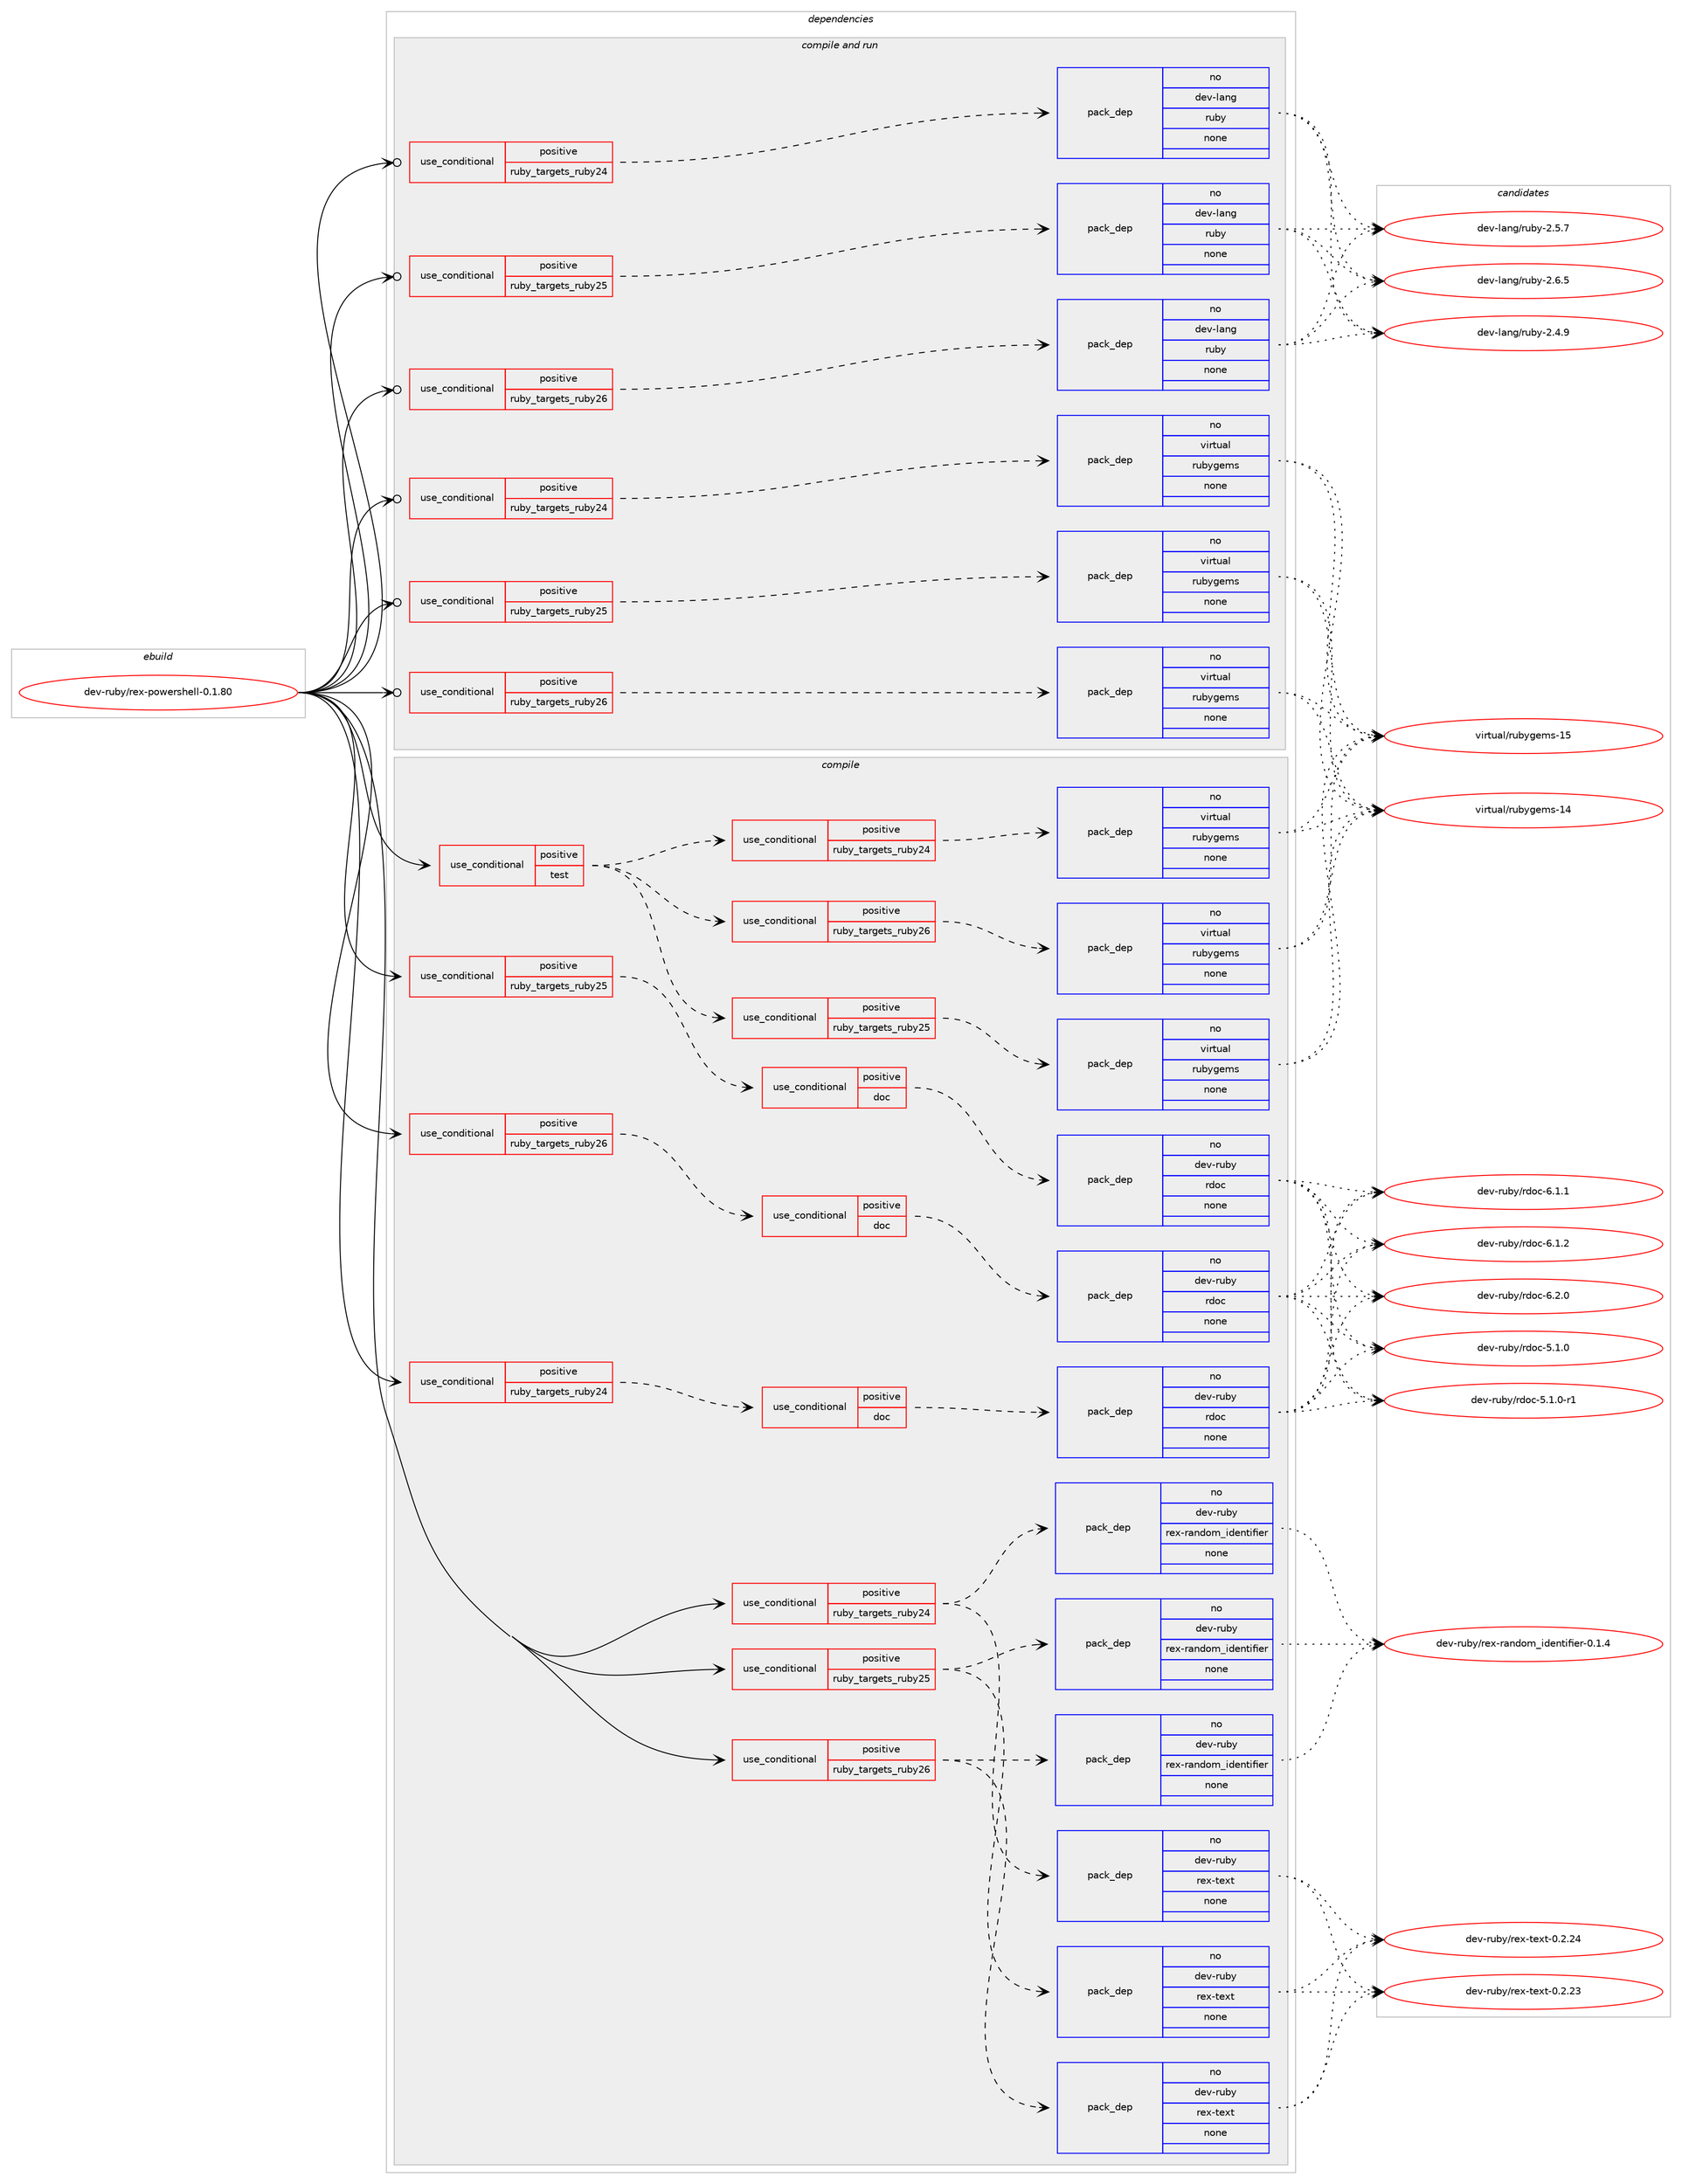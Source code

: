 digraph prolog {

# *************
# Graph options
# *************

newrank=true;
concentrate=true;
compound=true;
graph [rankdir=LR,fontname=Helvetica,fontsize=10,ranksep=1.5];#, ranksep=2.5, nodesep=0.2];
edge  [arrowhead=vee];
node  [fontname=Helvetica,fontsize=10];

# **********
# The ebuild
# **********

subgraph cluster_leftcol {
color=gray;
rank=same;
label=<<i>ebuild</i>>;
id [label="dev-ruby/rex-powershell-0.1.80", color=red, width=4, href="../dev-ruby/rex-powershell-0.1.80.svg"];
}

# ****************
# The dependencies
# ****************

subgraph cluster_midcol {
color=gray;
label=<<i>dependencies</i>>;
subgraph cluster_compile {
fillcolor="#eeeeee";
style=filled;
label=<<i>compile</i>>;
subgraph cond173163 {
dependency706195 [label=<<TABLE BORDER="0" CELLBORDER="1" CELLSPACING="0" CELLPADDING="4"><TR><TD ROWSPAN="3" CELLPADDING="10">use_conditional</TD></TR><TR><TD>positive</TD></TR><TR><TD>ruby_targets_ruby24</TD></TR></TABLE>>, shape=none, color=red];
subgraph cond173164 {
dependency706196 [label=<<TABLE BORDER="0" CELLBORDER="1" CELLSPACING="0" CELLPADDING="4"><TR><TD ROWSPAN="3" CELLPADDING="10">use_conditional</TD></TR><TR><TD>positive</TD></TR><TR><TD>doc</TD></TR></TABLE>>, shape=none, color=red];
subgraph pack521002 {
dependency706197 [label=<<TABLE BORDER="0" CELLBORDER="1" CELLSPACING="0" CELLPADDING="4" WIDTH="220"><TR><TD ROWSPAN="6" CELLPADDING="30">pack_dep</TD></TR><TR><TD WIDTH="110">no</TD></TR><TR><TD>dev-ruby</TD></TR><TR><TD>rdoc</TD></TR><TR><TD>none</TD></TR><TR><TD></TD></TR></TABLE>>, shape=none, color=blue];
}
dependency706196:e -> dependency706197:w [weight=20,style="dashed",arrowhead="vee"];
}
dependency706195:e -> dependency706196:w [weight=20,style="dashed",arrowhead="vee"];
}
id:e -> dependency706195:w [weight=20,style="solid",arrowhead="vee"];
subgraph cond173165 {
dependency706198 [label=<<TABLE BORDER="0" CELLBORDER="1" CELLSPACING="0" CELLPADDING="4"><TR><TD ROWSPAN="3" CELLPADDING="10">use_conditional</TD></TR><TR><TD>positive</TD></TR><TR><TD>ruby_targets_ruby24</TD></TR></TABLE>>, shape=none, color=red];
subgraph pack521003 {
dependency706199 [label=<<TABLE BORDER="0" CELLBORDER="1" CELLSPACING="0" CELLPADDING="4" WIDTH="220"><TR><TD ROWSPAN="6" CELLPADDING="30">pack_dep</TD></TR><TR><TD WIDTH="110">no</TD></TR><TR><TD>dev-ruby</TD></TR><TR><TD>rex-random_identifier</TD></TR><TR><TD>none</TD></TR><TR><TD></TD></TR></TABLE>>, shape=none, color=blue];
}
dependency706198:e -> dependency706199:w [weight=20,style="dashed",arrowhead="vee"];
subgraph pack521004 {
dependency706200 [label=<<TABLE BORDER="0" CELLBORDER="1" CELLSPACING="0" CELLPADDING="4" WIDTH="220"><TR><TD ROWSPAN="6" CELLPADDING="30">pack_dep</TD></TR><TR><TD WIDTH="110">no</TD></TR><TR><TD>dev-ruby</TD></TR><TR><TD>rex-text</TD></TR><TR><TD>none</TD></TR><TR><TD></TD></TR></TABLE>>, shape=none, color=blue];
}
dependency706198:e -> dependency706200:w [weight=20,style="dashed",arrowhead="vee"];
}
id:e -> dependency706198:w [weight=20,style="solid",arrowhead="vee"];
subgraph cond173166 {
dependency706201 [label=<<TABLE BORDER="0" CELLBORDER="1" CELLSPACING="0" CELLPADDING="4"><TR><TD ROWSPAN="3" CELLPADDING="10">use_conditional</TD></TR><TR><TD>positive</TD></TR><TR><TD>ruby_targets_ruby25</TD></TR></TABLE>>, shape=none, color=red];
subgraph cond173167 {
dependency706202 [label=<<TABLE BORDER="0" CELLBORDER="1" CELLSPACING="0" CELLPADDING="4"><TR><TD ROWSPAN="3" CELLPADDING="10">use_conditional</TD></TR><TR><TD>positive</TD></TR><TR><TD>doc</TD></TR></TABLE>>, shape=none, color=red];
subgraph pack521005 {
dependency706203 [label=<<TABLE BORDER="0" CELLBORDER="1" CELLSPACING="0" CELLPADDING="4" WIDTH="220"><TR><TD ROWSPAN="6" CELLPADDING="30">pack_dep</TD></TR><TR><TD WIDTH="110">no</TD></TR><TR><TD>dev-ruby</TD></TR><TR><TD>rdoc</TD></TR><TR><TD>none</TD></TR><TR><TD></TD></TR></TABLE>>, shape=none, color=blue];
}
dependency706202:e -> dependency706203:w [weight=20,style="dashed",arrowhead="vee"];
}
dependency706201:e -> dependency706202:w [weight=20,style="dashed",arrowhead="vee"];
}
id:e -> dependency706201:w [weight=20,style="solid",arrowhead="vee"];
subgraph cond173168 {
dependency706204 [label=<<TABLE BORDER="0" CELLBORDER="1" CELLSPACING="0" CELLPADDING="4"><TR><TD ROWSPAN="3" CELLPADDING="10">use_conditional</TD></TR><TR><TD>positive</TD></TR><TR><TD>ruby_targets_ruby25</TD></TR></TABLE>>, shape=none, color=red];
subgraph pack521006 {
dependency706205 [label=<<TABLE BORDER="0" CELLBORDER="1" CELLSPACING="0" CELLPADDING="4" WIDTH="220"><TR><TD ROWSPAN="6" CELLPADDING="30">pack_dep</TD></TR><TR><TD WIDTH="110">no</TD></TR><TR><TD>dev-ruby</TD></TR><TR><TD>rex-random_identifier</TD></TR><TR><TD>none</TD></TR><TR><TD></TD></TR></TABLE>>, shape=none, color=blue];
}
dependency706204:e -> dependency706205:w [weight=20,style="dashed",arrowhead="vee"];
subgraph pack521007 {
dependency706206 [label=<<TABLE BORDER="0" CELLBORDER="1" CELLSPACING="0" CELLPADDING="4" WIDTH="220"><TR><TD ROWSPAN="6" CELLPADDING="30">pack_dep</TD></TR><TR><TD WIDTH="110">no</TD></TR><TR><TD>dev-ruby</TD></TR><TR><TD>rex-text</TD></TR><TR><TD>none</TD></TR><TR><TD></TD></TR></TABLE>>, shape=none, color=blue];
}
dependency706204:e -> dependency706206:w [weight=20,style="dashed",arrowhead="vee"];
}
id:e -> dependency706204:w [weight=20,style="solid",arrowhead="vee"];
subgraph cond173169 {
dependency706207 [label=<<TABLE BORDER="0" CELLBORDER="1" CELLSPACING="0" CELLPADDING="4"><TR><TD ROWSPAN="3" CELLPADDING="10">use_conditional</TD></TR><TR><TD>positive</TD></TR><TR><TD>ruby_targets_ruby26</TD></TR></TABLE>>, shape=none, color=red];
subgraph cond173170 {
dependency706208 [label=<<TABLE BORDER="0" CELLBORDER="1" CELLSPACING="0" CELLPADDING="4"><TR><TD ROWSPAN="3" CELLPADDING="10">use_conditional</TD></TR><TR><TD>positive</TD></TR><TR><TD>doc</TD></TR></TABLE>>, shape=none, color=red];
subgraph pack521008 {
dependency706209 [label=<<TABLE BORDER="0" CELLBORDER="1" CELLSPACING="0" CELLPADDING="4" WIDTH="220"><TR><TD ROWSPAN="6" CELLPADDING="30">pack_dep</TD></TR><TR><TD WIDTH="110">no</TD></TR><TR><TD>dev-ruby</TD></TR><TR><TD>rdoc</TD></TR><TR><TD>none</TD></TR><TR><TD></TD></TR></TABLE>>, shape=none, color=blue];
}
dependency706208:e -> dependency706209:w [weight=20,style="dashed",arrowhead="vee"];
}
dependency706207:e -> dependency706208:w [weight=20,style="dashed",arrowhead="vee"];
}
id:e -> dependency706207:w [weight=20,style="solid",arrowhead="vee"];
subgraph cond173171 {
dependency706210 [label=<<TABLE BORDER="0" CELLBORDER="1" CELLSPACING="0" CELLPADDING="4"><TR><TD ROWSPAN="3" CELLPADDING="10">use_conditional</TD></TR><TR><TD>positive</TD></TR><TR><TD>ruby_targets_ruby26</TD></TR></TABLE>>, shape=none, color=red];
subgraph pack521009 {
dependency706211 [label=<<TABLE BORDER="0" CELLBORDER="1" CELLSPACING="0" CELLPADDING="4" WIDTH="220"><TR><TD ROWSPAN="6" CELLPADDING="30">pack_dep</TD></TR><TR><TD WIDTH="110">no</TD></TR><TR><TD>dev-ruby</TD></TR><TR><TD>rex-random_identifier</TD></TR><TR><TD>none</TD></TR><TR><TD></TD></TR></TABLE>>, shape=none, color=blue];
}
dependency706210:e -> dependency706211:w [weight=20,style="dashed",arrowhead="vee"];
subgraph pack521010 {
dependency706212 [label=<<TABLE BORDER="0" CELLBORDER="1" CELLSPACING="0" CELLPADDING="4" WIDTH="220"><TR><TD ROWSPAN="6" CELLPADDING="30">pack_dep</TD></TR><TR><TD WIDTH="110">no</TD></TR><TR><TD>dev-ruby</TD></TR><TR><TD>rex-text</TD></TR><TR><TD>none</TD></TR><TR><TD></TD></TR></TABLE>>, shape=none, color=blue];
}
dependency706210:e -> dependency706212:w [weight=20,style="dashed",arrowhead="vee"];
}
id:e -> dependency706210:w [weight=20,style="solid",arrowhead="vee"];
subgraph cond173172 {
dependency706213 [label=<<TABLE BORDER="0" CELLBORDER="1" CELLSPACING="0" CELLPADDING="4"><TR><TD ROWSPAN="3" CELLPADDING="10">use_conditional</TD></TR><TR><TD>positive</TD></TR><TR><TD>test</TD></TR></TABLE>>, shape=none, color=red];
subgraph cond173173 {
dependency706214 [label=<<TABLE BORDER="0" CELLBORDER="1" CELLSPACING="0" CELLPADDING="4"><TR><TD ROWSPAN="3" CELLPADDING="10">use_conditional</TD></TR><TR><TD>positive</TD></TR><TR><TD>ruby_targets_ruby24</TD></TR></TABLE>>, shape=none, color=red];
subgraph pack521011 {
dependency706215 [label=<<TABLE BORDER="0" CELLBORDER="1" CELLSPACING="0" CELLPADDING="4" WIDTH="220"><TR><TD ROWSPAN="6" CELLPADDING="30">pack_dep</TD></TR><TR><TD WIDTH="110">no</TD></TR><TR><TD>virtual</TD></TR><TR><TD>rubygems</TD></TR><TR><TD>none</TD></TR><TR><TD></TD></TR></TABLE>>, shape=none, color=blue];
}
dependency706214:e -> dependency706215:w [weight=20,style="dashed",arrowhead="vee"];
}
dependency706213:e -> dependency706214:w [weight=20,style="dashed",arrowhead="vee"];
subgraph cond173174 {
dependency706216 [label=<<TABLE BORDER="0" CELLBORDER="1" CELLSPACING="0" CELLPADDING="4"><TR><TD ROWSPAN="3" CELLPADDING="10">use_conditional</TD></TR><TR><TD>positive</TD></TR><TR><TD>ruby_targets_ruby25</TD></TR></TABLE>>, shape=none, color=red];
subgraph pack521012 {
dependency706217 [label=<<TABLE BORDER="0" CELLBORDER="1" CELLSPACING="0" CELLPADDING="4" WIDTH="220"><TR><TD ROWSPAN="6" CELLPADDING="30">pack_dep</TD></TR><TR><TD WIDTH="110">no</TD></TR><TR><TD>virtual</TD></TR><TR><TD>rubygems</TD></TR><TR><TD>none</TD></TR><TR><TD></TD></TR></TABLE>>, shape=none, color=blue];
}
dependency706216:e -> dependency706217:w [weight=20,style="dashed",arrowhead="vee"];
}
dependency706213:e -> dependency706216:w [weight=20,style="dashed",arrowhead="vee"];
subgraph cond173175 {
dependency706218 [label=<<TABLE BORDER="0" CELLBORDER="1" CELLSPACING="0" CELLPADDING="4"><TR><TD ROWSPAN="3" CELLPADDING="10">use_conditional</TD></TR><TR><TD>positive</TD></TR><TR><TD>ruby_targets_ruby26</TD></TR></TABLE>>, shape=none, color=red];
subgraph pack521013 {
dependency706219 [label=<<TABLE BORDER="0" CELLBORDER="1" CELLSPACING="0" CELLPADDING="4" WIDTH="220"><TR><TD ROWSPAN="6" CELLPADDING="30">pack_dep</TD></TR><TR><TD WIDTH="110">no</TD></TR><TR><TD>virtual</TD></TR><TR><TD>rubygems</TD></TR><TR><TD>none</TD></TR><TR><TD></TD></TR></TABLE>>, shape=none, color=blue];
}
dependency706218:e -> dependency706219:w [weight=20,style="dashed",arrowhead="vee"];
}
dependency706213:e -> dependency706218:w [weight=20,style="dashed",arrowhead="vee"];
}
id:e -> dependency706213:w [weight=20,style="solid",arrowhead="vee"];
}
subgraph cluster_compileandrun {
fillcolor="#eeeeee";
style=filled;
label=<<i>compile and run</i>>;
subgraph cond173176 {
dependency706220 [label=<<TABLE BORDER="0" CELLBORDER="1" CELLSPACING="0" CELLPADDING="4"><TR><TD ROWSPAN="3" CELLPADDING="10">use_conditional</TD></TR><TR><TD>positive</TD></TR><TR><TD>ruby_targets_ruby24</TD></TR></TABLE>>, shape=none, color=red];
subgraph pack521014 {
dependency706221 [label=<<TABLE BORDER="0" CELLBORDER="1" CELLSPACING="0" CELLPADDING="4" WIDTH="220"><TR><TD ROWSPAN="6" CELLPADDING="30">pack_dep</TD></TR><TR><TD WIDTH="110">no</TD></TR><TR><TD>dev-lang</TD></TR><TR><TD>ruby</TD></TR><TR><TD>none</TD></TR><TR><TD></TD></TR></TABLE>>, shape=none, color=blue];
}
dependency706220:e -> dependency706221:w [weight=20,style="dashed",arrowhead="vee"];
}
id:e -> dependency706220:w [weight=20,style="solid",arrowhead="odotvee"];
subgraph cond173177 {
dependency706222 [label=<<TABLE BORDER="0" CELLBORDER="1" CELLSPACING="0" CELLPADDING="4"><TR><TD ROWSPAN="3" CELLPADDING="10">use_conditional</TD></TR><TR><TD>positive</TD></TR><TR><TD>ruby_targets_ruby24</TD></TR></TABLE>>, shape=none, color=red];
subgraph pack521015 {
dependency706223 [label=<<TABLE BORDER="0" CELLBORDER="1" CELLSPACING="0" CELLPADDING="4" WIDTH="220"><TR><TD ROWSPAN="6" CELLPADDING="30">pack_dep</TD></TR><TR><TD WIDTH="110">no</TD></TR><TR><TD>virtual</TD></TR><TR><TD>rubygems</TD></TR><TR><TD>none</TD></TR><TR><TD></TD></TR></TABLE>>, shape=none, color=blue];
}
dependency706222:e -> dependency706223:w [weight=20,style="dashed",arrowhead="vee"];
}
id:e -> dependency706222:w [weight=20,style="solid",arrowhead="odotvee"];
subgraph cond173178 {
dependency706224 [label=<<TABLE BORDER="0" CELLBORDER="1" CELLSPACING="0" CELLPADDING="4"><TR><TD ROWSPAN="3" CELLPADDING="10">use_conditional</TD></TR><TR><TD>positive</TD></TR><TR><TD>ruby_targets_ruby25</TD></TR></TABLE>>, shape=none, color=red];
subgraph pack521016 {
dependency706225 [label=<<TABLE BORDER="0" CELLBORDER="1" CELLSPACING="0" CELLPADDING="4" WIDTH="220"><TR><TD ROWSPAN="6" CELLPADDING="30">pack_dep</TD></TR><TR><TD WIDTH="110">no</TD></TR><TR><TD>dev-lang</TD></TR><TR><TD>ruby</TD></TR><TR><TD>none</TD></TR><TR><TD></TD></TR></TABLE>>, shape=none, color=blue];
}
dependency706224:e -> dependency706225:w [weight=20,style="dashed",arrowhead="vee"];
}
id:e -> dependency706224:w [weight=20,style="solid",arrowhead="odotvee"];
subgraph cond173179 {
dependency706226 [label=<<TABLE BORDER="0" CELLBORDER="1" CELLSPACING="0" CELLPADDING="4"><TR><TD ROWSPAN="3" CELLPADDING="10">use_conditional</TD></TR><TR><TD>positive</TD></TR><TR><TD>ruby_targets_ruby25</TD></TR></TABLE>>, shape=none, color=red];
subgraph pack521017 {
dependency706227 [label=<<TABLE BORDER="0" CELLBORDER="1" CELLSPACING="0" CELLPADDING="4" WIDTH="220"><TR><TD ROWSPAN="6" CELLPADDING="30">pack_dep</TD></TR><TR><TD WIDTH="110">no</TD></TR><TR><TD>virtual</TD></TR><TR><TD>rubygems</TD></TR><TR><TD>none</TD></TR><TR><TD></TD></TR></TABLE>>, shape=none, color=blue];
}
dependency706226:e -> dependency706227:w [weight=20,style="dashed",arrowhead="vee"];
}
id:e -> dependency706226:w [weight=20,style="solid",arrowhead="odotvee"];
subgraph cond173180 {
dependency706228 [label=<<TABLE BORDER="0" CELLBORDER="1" CELLSPACING="0" CELLPADDING="4"><TR><TD ROWSPAN="3" CELLPADDING="10">use_conditional</TD></TR><TR><TD>positive</TD></TR><TR><TD>ruby_targets_ruby26</TD></TR></TABLE>>, shape=none, color=red];
subgraph pack521018 {
dependency706229 [label=<<TABLE BORDER="0" CELLBORDER="1" CELLSPACING="0" CELLPADDING="4" WIDTH="220"><TR><TD ROWSPAN="6" CELLPADDING="30">pack_dep</TD></TR><TR><TD WIDTH="110">no</TD></TR><TR><TD>dev-lang</TD></TR><TR><TD>ruby</TD></TR><TR><TD>none</TD></TR><TR><TD></TD></TR></TABLE>>, shape=none, color=blue];
}
dependency706228:e -> dependency706229:w [weight=20,style="dashed",arrowhead="vee"];
}
id:e -> dependency706228:w [weight=20,style="solid",arrowhead="odotvee"];
subgraph cond173181 {
dependency706230 [label=<<TABLE BORDER="0" CELLBORDER="1" CELLSPACING="0" CELLPADDING="4"><TR><TD ROWSPAN="3" CELLPADDING="10">use_conditional</TD></TR><TR><TD>positive</TD></TR><TR><TD>ruby_targets_ruby26</TD></TR></TABLE>>, shape=none, color=red];
subgraph pack521019 {
dependency706231 [label=<<TABLE BORDER="0" CELLBORDER="1" CELLSPACING="0" CELLPADDING="4" WIDTH="220"><TR><TD ROWSPAN="6" CELLPADDING="30">pack_dep</TD></TR><TR><TD WIDTH="110">no</TD></TR><TR><TD>virtual</TD></TR><TR><TD>rubygems</TD></TR><TR><TD>none</TD></TR><TR><TD></TD></TR></TABLE>>, shape=none, color=blue];
}
dependency706230:e -> dependency706231:w [weight=20,style="dashed",arrowhead="vee"];
}
id:e -> dependency706230:w [weight=20,style="solid",arrowhead="odotvee"];
}
subgraph cluster_run {
fillcolor="#eeeeee";
style=filled;
label=<<i>run</i>>;
}
}

# **************
# The candidates
# **************

subgraph cluster_choices {
rank=same;
color=gray;
label=<<i>candidates</i>>;

subgraph choice521002 {
color=black;
nodesep=1;
choice10010111845114117981214711410011199455346494648 [label="dev-ruby/rdoc-5.1.0", color=red, width=4,href="../dev-ruby/rdoc-5.1.0.svg"];
choice100101118451141179812147114100111994553464946484511449 [label="dev-ruby/rdoc-5.1.0-r1", color=red, width=4,href="../dev-ruby/rdoc-5.1.0-r1.svg"];
choice10010111845114117981214711410011199455446494649 [label="dev-ruby/rdoc-6.1.1", color=red, width=4,href="../dev-ruby/rdoc-6.1.1.svg"];
choice10010111845114117981214711410011199455446494650 [label="dev-ruby/rdoc-6.1.2", color=red, width=4,href="../dev-ruby/rdoc-6.1.2.svg"];
choice10010111845114117981214711410011199455446504648 [label="dev-ruby/rdoc-6.2.0", color=red, width=4,href="../dev-ruby/rdoc-6.2.0.svg"];
dependency706197:e -> choice10010111845114117981214711410011199455346494648:w [style=dotted,weight="100"];
dependency706197:e -> choice100101118451141179812147114100111994553464946484511449:w [style=dotted,weight="100"];
dependency706197:e -> choice10010111845114117981214711410011199455446494649:w [style=dotted,weight="100"];
dependency706197:e -> choice10010111845114117981214711410011199455446494650:w [style=dotted,weight="100"];
dependency706197:e -> choice10010111845114117981214711410011199455446504648:w [style=dotted,weight="100"];
}
subgraph choice521003 {
color=black;
nodesep=1;
choice100101118451141179812147114101120451149711010011110995105100101110116105102105101114454846494652 [label="dev-ruby/rex-random_identifier-0.1.4", color=red, width=4,href="../dev-ruby/rex-random_identifier-0.1.4.svg"];
dependency706199:e -> choice100101118451141179812147114101120451149711010011110995105100101110116105102105101114454846494652:w [style=dotted,weight="100"];
}
subgraph choice521004 {
color=black;
nodesep=1;
choice1001011184511411798121471141011204511610112011645484650465051 [label="dev-ruby/rex-text-0.2.23", color=red, width=4,href="../dev-ruby/rex-text-0.2.23.svg"];
choice1001011184511411798121471141011204511610112011645484650465052 [label="dev-ruby/rex-text-0.2.24", color=red, width=4,href="../dev-ruby/rex-text-0.2.24.svg"];
dependency706200:e -> choice1001011184511411798121471141011204511610112011645484650465051:w [style=dotted,weight="100"];
dependency706200:e -> choice1001011184511411798121471141011204511610112011645484650465052:w [style=dotted,weight="100"];
}
subgraph choice521005 {
color=black;
nodesep=1;
choice10010111845114117981214711410011199455346494648 [label="dev-ruby/rdoc-5.1.0", color=red, width=4,href="../dev-ruby/rdoc-5.1.0.svg"];
choice100101118451141179812147114100111994553464946484511449 [label="dev-ruby/rdoc-5.1.0-r1", color=red, width=4,href="../dev-ruby/rdoc-5.1.0-r1.svg"];
choice10010111845114117981214711410011199455446494649 [label="dev-ruby/rdoc-6.1.1", color=red, width=4,href="../dev-ruby/rdoc-6.1.1.svg"];
choice10010111845114117981214711410011199455446494650 [label="dev-ruby/rdoc-6.1.2", color=red, width=4,href="../dev-ruby/rdoc-6.1.2.svg"];
choice10010111845114117981214711410011199455446504648 [label="dev-ruby/rdoc-6.2.0", color=red, width=4,href="../dev-ruby/rdoc-6.2.0.svg"];
dependency706203:e -> choice10010111845114117981214711410011199455346494648:w [style=dotted,weight="100"];
dependency706203:e -> choice100101118451141179812147114100111994553464946484511449:w [style=dotted,weight="100"];
dependency706203:e -> choice10010111845114117981214711410011199455446494649:w [style=dotted,weight="100"];
dependency706203:e -> choice10010111845114117981214711410011199455446494650:w [style=dotted,weight="100"];
dependency706203:e -> choice10010111845114117981214711410011199455446504648:w [style=dotted,weight="100"];
}
subgraph choice521006 {
color=black;
nodesep=1;
choice100101118451141179812147114101120451149711010011110995105100101110116105102105101114454846494652 [label="dev-ruby/rex-random_identifier-0.1.4", color=red, width=4,href="../dev-ruby/rex-random_identifier-0.1.4.svg"];
dependency706205:e -> choice100101118451141179812147114101120451149711010011110995105100101110116105102105101114454846494652:w [style=dotted,weight="100"];
}
subgraph choice521007 {
color=black;
nodesep=1;
choice1001011184511411798121471141011204511610112011645484650465051 [label="dev-ruby/rex-text-0.2.23", color=red, width=4,href="../dev-ruby/rex-text-0.2.23.svg"];
choice1001011184511411798121471141011204511610112011645484650465052 [label="dev-ruby/rex-text-0.2.24", color=red, width=4,href="../dev-ruby/rex-text-0.2.24.svg"];
dependency706206:e -> choice1001011184511411798121471141011204511610112011645484650465051:w [style=dotted,weight="100"];
dependency706206:e -> choice1001011184511411798121471141011204511610112011645484650465052:w [style=dotted,weight="100"];
}
subgraph choice521008 {
color=black;
nodesep=1;
choice10010111845114117981214711410011199455346494648 [label="dev-ruby/rdoc-5.1.0", color=red, width=4,href="../dev-ruby/rdoc-5.1.0.svg"];
choice100101118451141179812147114100111994553464946484511449 [label="dev-ruby/rdoc-5.1.0-r1", color=red, width=4,href="../dev-ruby/rdoc-5.1.0-r1.svg"];
choice10010111845114117981214711410011199455446494649 [label="dev-ruby/rdoc-6.1.1", color=red, width=4,href="../dev-ruby/rdoc-6.1.1.svg"];
choice10010111845114117981214711410011199455446494650 [label="dev-ruby/rdoc-6.1.2", color=red, width=4,href="../dev-ruby/rdoc-6.1.2.svg"];
choice10010111845114117981214711410011199455446504648 [label="dev-ruby/rdoc-6.2.0", color=red, width=4,href="../dev-ruby/rdoc-6.2.0.svg"];
dependency706209:e -> choice10010111845114117981214711410011199455346494648:w [style=dotted,weight="100"];
dependency706209:e -> choice100101118451141179812147114100111994553464946484511449:w [style=dotted,weight="100"];
dependency706209:e -> choice10010111845114117981214711410011199455446494649:w [style=dotted,weight="100"];
dependency706209:e -> choice10010111845114117981214711410011199455446494650:w [style=dotted,weight="100"];
dependency706209:e -> choice10010111845114117981214711410011199455446504648:w [style=dotted,weight="100"];
}
subgraph choice521009 {
color=black;
nodesep=1;
choice100101118451141179812147114101120451149711010011110995105100101110116105102105101114454846494652 [label="dev-ruby/rex-random_identifier-0.1.4", color=red, width=4,href="../dev-ruby/rex-random_identifier-0.1.4.svg"];
dependency706211:e -> choice100101118451141179812147114101120451149711010011110995105100101110116105102105101114454846494652:w [style=dotted,weight="100"];
}
subgraph choice521010 {
color=black;
nodesep=1;
choice1001011184511411798121471141011204511610112011645484650465051 [label="dev-ruby/rex-text-0.2.23", color=red, width=4,href="../dev-ruby/rex-text-0.2.23.svg"];
choice1001011184511411798121471141011204511610112011645484650465052 [label="dev-ruby/rex-text-0.2.24", color=red, width=4,href="../dev-ruby/rex-text-0.2.24.svg"];
dependency706212:e -> choice1001011184511411798121471141011204511610112011645484650465051:w [style=dotted,weight="100"];
dependency706212:e -> choice1001011184511411798121471141011204511610112011645484650465052:w [style=dotted,weight="100"];
}
subgraph choice521011 {
color=black;
nodesep=1;
choice118105114116117971084711411798121103101109115454952 [label="virtual/rubygems-14", color=red, width=4,href="../virtual/rubygems-14.svg"];
choice118105114116117971084711411798121103101109115454953 [label="virtual/rubygems-15", color=red, width=4,href="../virtual/rubygems-15.svg"];
dependency706215:e -> choice118105114116117971084711411798121103101109115454952:w [style=dotted,weight="100"];
dependency706215:e -> choice118105114116117971084711411798121103101109115454953:w [style=dotted,weight="100"];
}
subgraph choice521012 {
color=black;
nodesep=1;
choice118105114116117971084711411798121103101109115454952 [label="virtual/rubygems-14", color=red, width=4,href="../virtual/rubygems-14.svg"];
choice118105114116117971084711411798121103101109115454953 [label="virtual/rubygems-15", color=red, width=4,href="../virtual/rubygems-15.svg"];
dependency706217:e -> choice118105114116117971084711411798121103101109115454952:w [style=dotted,weight="100"];
dependency706217:e -> choice118105114116117971084711411798121103101109115454953:w [style=dotted,weight="100"];
}
subgraph choice521013 {
color=black;
nodesep=1;
choice118105114116117971084711411798121103101109115454952 [label="virtual/rubygems-14", color=red, width=4,href="../virtual/rubygems-14.svg"];
choice118105114116117971084711411798121103101109115454953 [label="virtual/rubygems-15", color=red, width=4,href="../virtual/rubygems-15.svg"];
dependency706219:e -> choice118105114116117971084711411798121103101109115454952:w [style=dotted,weight="100"];
dependency706219:e -> choice118105114116117971084711411798121103101109115454953:w [style=dotted,weight="100"];
}
subgraph choice521014 {
color=black;
nodesep=1;
choice10010111845108971101034711411798121455046524657 [label="dev-lang/ruby-2.4.9", color=red, width=4,href="../dev-lang/ruby-2.4.9.svg"];
choice10010111845108971101034711411798121455046534655 [label="dev-lang/ruby-2.5.7", color=red, width=4,href="../dev-lang/ruby-2.5.7.svg"];
choice10010111845108971101034711411798121455046544653 [label="dev-lang/ruby-2.6.5", color=red, width=4,href="../dev-lang/ruby-2.6.5.svg"];
dependency706221:e -> choice10010111845108971101034711411798121455046524657:w [style=dotted,weight="100"];
dependency706221:e -> choice10010111845108971101034711411798121455046534655:w [style=dotted,weight="100"];
dependency706221:e -> choice10010111845108971101034711411798121455046544653:w [style=dotted,weight="100"];
}
subgraph choice521015 {
color=black;
nodesep=1;
choice118105114116117971084711411798121103101109115454952 [label="virtual/rubygems-14", color=red, width=4,href="../virtual/rubygems-14.svg"];
choice118105114116117971084711411798121103101109115454953 [label="virtual/rubygems-15", color=red, width=4,href="../virtual/rubygems-15.svg"];
dependency706223:e -> choice118105114116117971084711411798121103101109115454952:w [style=dotted,weight="100"];
dependency706223:e -> choice118105114116117971084711411798121103101109115454953:w [style=dotted,weight="100"];
}
subgraph choice521016 {
color=black;
nodesep=1;
choice10010111845108971101034711411798121455046524657 [label="dev-lang/ruby-2.4.9", color=red, width=4,href="../dev-lang/ruby-2.4.9.svg"];
choice10010111845108971101034711411798121455046534655 [label="dev-lang/ruby-2.5.7", color=red, width=4,href="../dev-lang/ruby-2.5.7.svg"];
choice10010111845108971101034711411798121455046544653 [label="dev-lang/ruby-2.6.5", color=red, width=4,href="../dev-lang/ruby-2.6.5.svg"];
dependency706225:e -> choice10010111845108971101034711411798121455046524657:w [style=dotted,weight="100"];
dependency706225:e -> choice10010111845108971101034711411798121455046534655:w [style=dotted,weight="100"];
dependency706225:e -> choice10010111845108971101034711411798121455046544653:w [style=dotted,weight="100"];
}
subgraph choice521017 {
color=black;
nodesep=1;
choice118105114116117971084711411798121103101109115454952 [label="virtual/rubygems-14", color=red, width=4,href="../virtual/rubygems-14.svg"];
choice118105114116117971084711411798121103101109115454953 [label="virtual/rubygems-15", color=red, width=4,href="../virtual/rubygems-15.svg"];
dependency706227:e -> choice118105114116117971084711411798121103101109115454952:w [style=dotted,weight="100"];
dependency706227:e -> choice118105114116117971084711411798121103101109115454953:w [style=dotted,weight="100"];
}
subgraph choice521018 {
color=black;
nodesep=1;
choice10010111845108971101034711411798121455046524657 [label="dev-lang/ruby-2.4.9", color=red, width=4,href="../dev-lang/ruby-2.4.9.svg"];
choice10010111845108971101034711411798121455046534655 [label="dev-lang/ruby-2.5.7", color=red, width=4,href="../dev-lang/ruby-2.5.7.svg"];
choice10010111845108971101034711411798121455046544653 [label="dev-lang/ruby-2.6.5", color=red, width=4,href="../dev-lang/ruby-2.6.5.svg"];
dependency706229:e -> choice10010111845108971101034711411798121455046524657:w [style=dotted,weight="100"];
dependency706229:e -> choice10010111845108971101034711411798121455046534655:w [style=dotted,weight="100"];
dependency706229:e -> choice10010111845108971101034711411798121455046544653:w [style=dotted,weight="100"];
}
subgraph choice521019 {
color=black;
nodesep=1;
choice118105114116117971084711411798121103101109115454952 [label="virtual/rubygems-14", color=red, width=4,href="../virtual/rubygems-14.svg"];
choice118105114116117971084711411798121103101109115454953 [label="virtual/rubygems-15", color=red, width=4,href="../virtual/rubygems-15.svg"];
dependency706231:e -> choice118105114116117971084711411798121103101109115454952:w [style=dotted,weight="100"];
dependency706231:e -> choice118105114116117971084711411798121103101109115454953:w [style=dotted,weight="100"];
}
}

}
